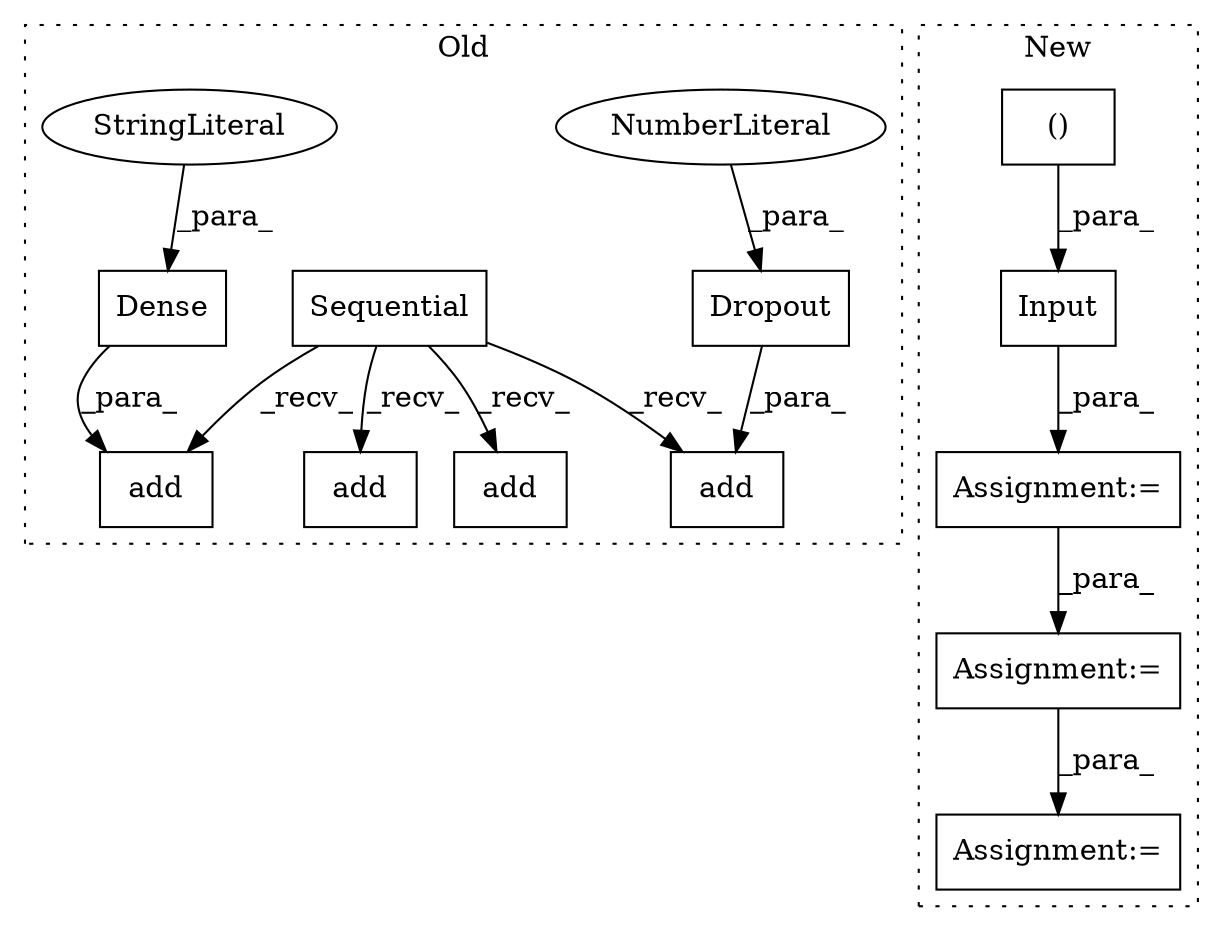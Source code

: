 digraph G {
subgraph cluster0 {
1 [label="Dropout" a="32" s="640,651" l="8,1" shape="box"];
3 [label="NumberLiteral" a="34" s="648" l="3" shape="ellipse"];
4 [label="add" a="32" s="636,652" l="4,1" shape="box"];
9 [label="Sequential" a="32" s="538" l="12" shape="box"];
10 [label="add" a="32" s="822,847" l="4,1" shape="box"];
11 [label="Dense" a="32" s="826,846" l="6,1" shape="box"];
12 [label="add" a="32" s="724,751" l="4,1" shape="box"];
13 [label="StringLiteral" a="45" s="837" l="9" shape="ellipse"];
14 [label="add" a="32" s="765,781" l="4,1" shape="box"];
label = "Old";
style="dotted";
}
subgraph cluster1 {
2 [label="()" a="106" s="751" l="19" shape="box"];
5 [label="Assignment:=" a="7" s="820" l="1" shape="box"];
6 [label="Assignment:=" a="7" s="857" l="1" shape="box"];
7 [label="Assignment:=" a="7" s="981" l="1" shape="box"];
8 [label="Input" a="32" s="740,770" l="11,2" shape="box"];
label = "New";
style="dotted";
}
1 -> 4 [label="_para_"];
2 -> 8 [label="_para_"];
3 -> 1 [label="_para_"];
5 -> 6 [label="_para_"];
6 -> 7 [label="_para_"];
8 -> 5 [label="_para_"];
9 -> 14 [label="_recv_"];
9 -> 12 [label="_recv_"];
9 -> 10 [label="_recv_"];
9 -> 4 [label="_recv_"];
11 -> 10 [label="_para_"];
13 -> 11 [label="_para_"];
}